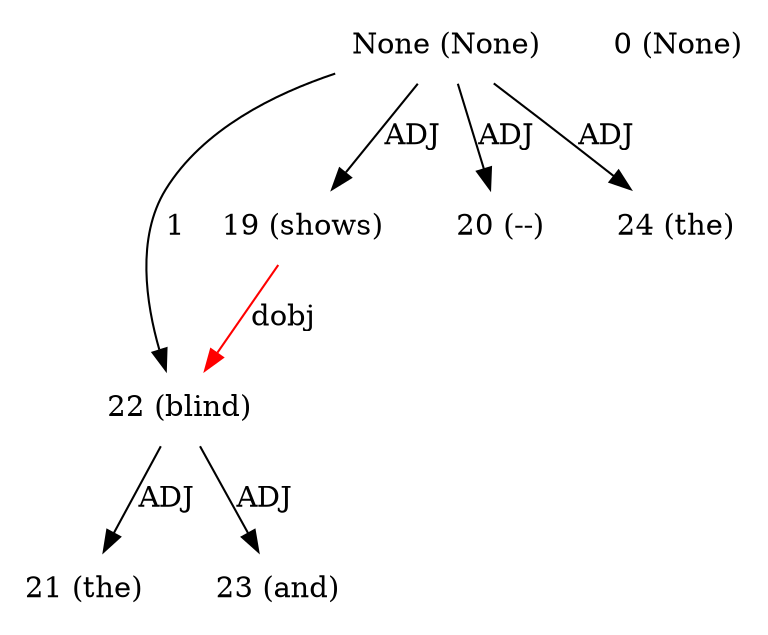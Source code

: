digraph G{
edge [dir=forward]
node [shape=plaintext]

None [label="None (None)"]
None -> 22 [label="1"]
None [label="None (None)"]
None -> 19 [label="ADJ"]
None -> 20 [label="ADJ"]
None [label="None (None)"]
None -> 24 [label="ADJ"]
0 [label="0 (None)"]
19 [label="19 (shows)"]
20 [label="20 (--)"]
21 [label="21 (the)"]
22 [label="22 (blind)"]
22 -> 21 [label="ADJ"]
22 -> 23 [label="ADJ"]
19 -> 22 [label="dobj", color="red"]
23 [label="23 (and)"]
24 [label="24 (the)"]
}
